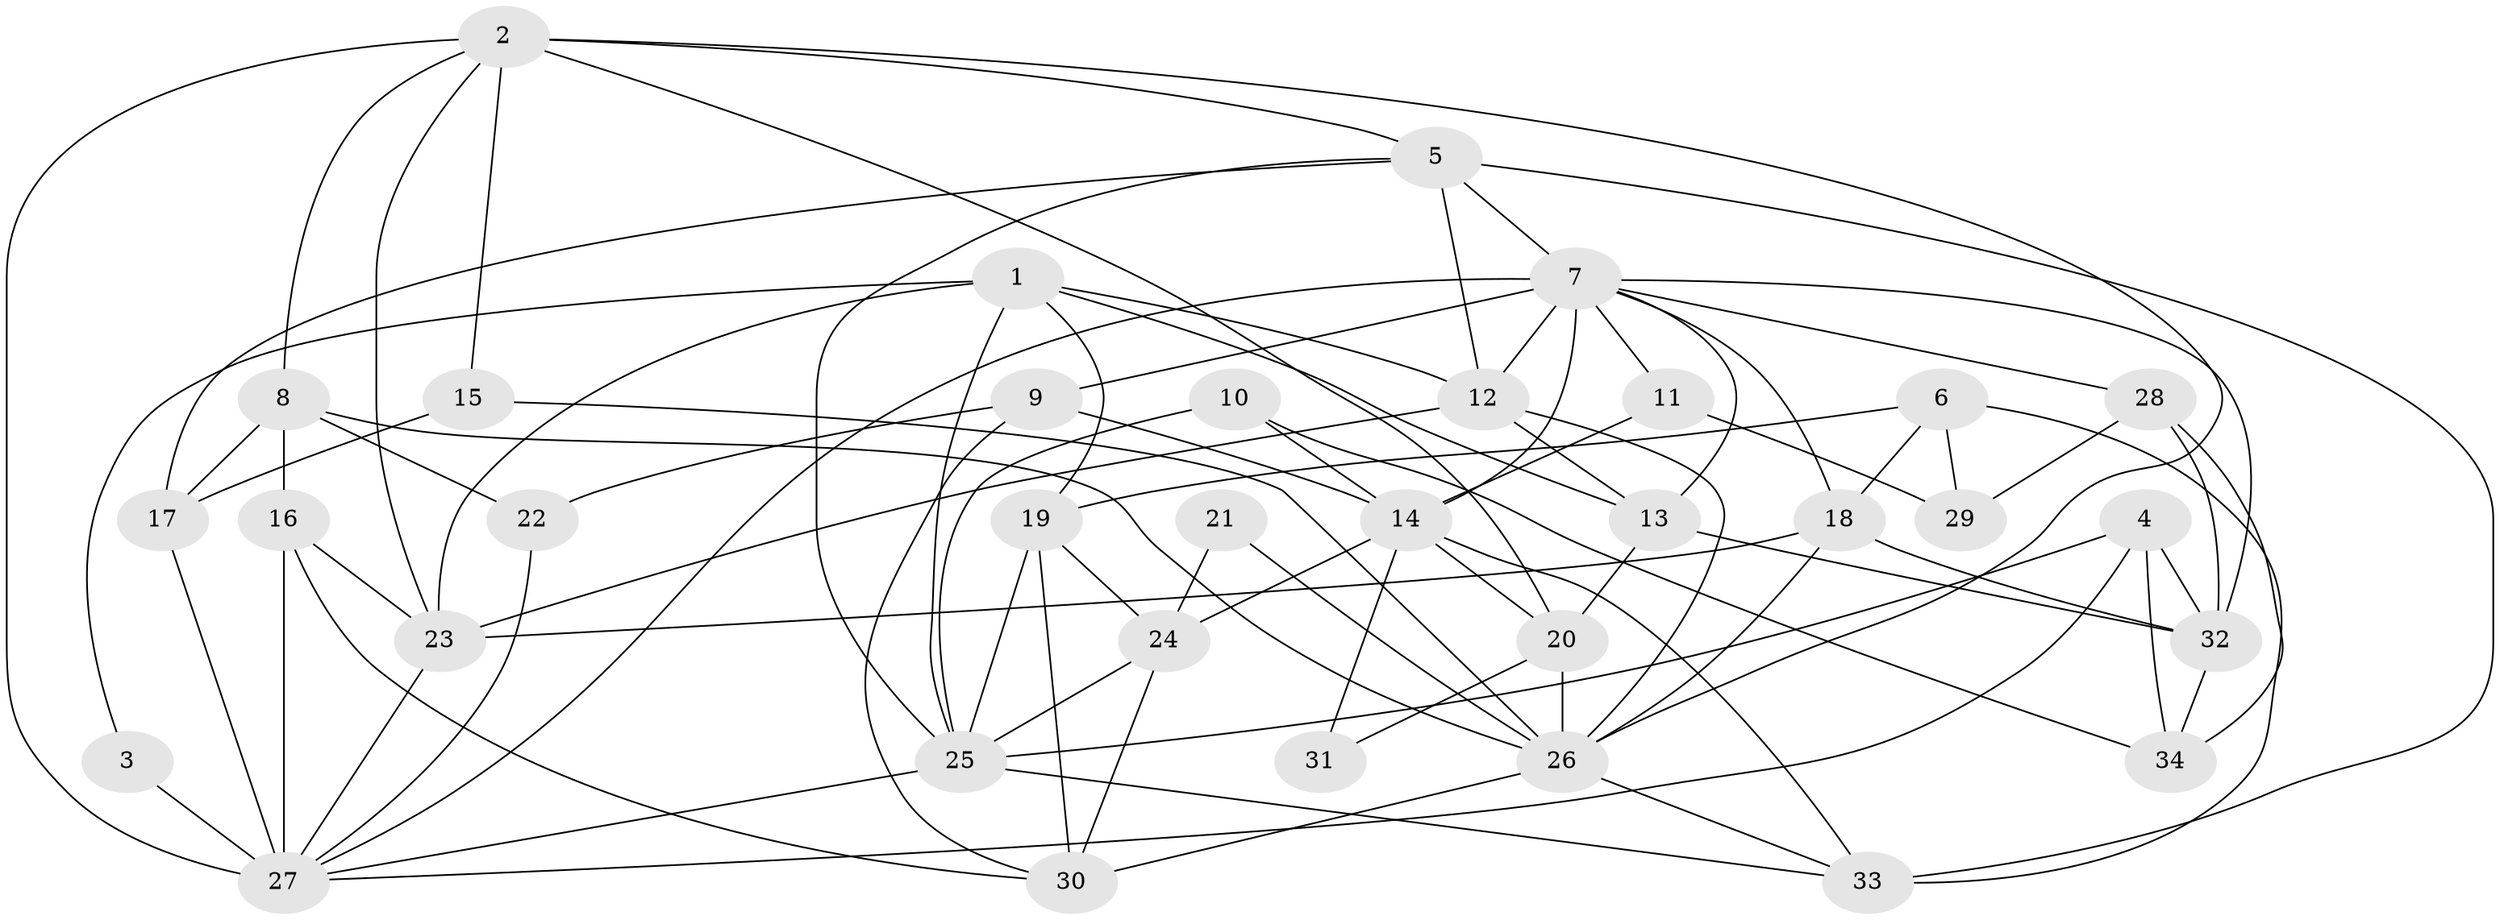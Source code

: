// original degree distribution, {2: 0.11940298507462686, 4: 0.2537313432835821, 5: 0.14925373134328357, 3: 0.31343283582089554, 6: 0.11940298507462686, 7: 0.014925373134328358, 8: 0.029850746268656716}
// Generated by graph-tools (version 1.1) at 2025/37/03/04/25 23:37:10]
// undirected, 34 vertices, 85 edges
graph export_dot {
  node [color=gray90,style=filled];
  1;
  2;
  3;
  4;
  5;
  6;
  7;
  8;
  9;
  10;
  11;
  12;
  13;
  14;
  15;
  16;
  17;
  18;
  19;
  20;
  21;
  22;
  23;
  24;
  25;
  26;
  27;
  28;
  29;
  30;
  31;
  32;
  33;
  34;
  1 -- 3 [weight=1.0];
  1 -- 12 [weight=1.0];
  1 -- 13 [weight=1.0];
  1 -- 19 [weight=1.0];
  1 -- 23 [weight=1.0];
  1 -- 25 [weight=1.0];
  2 -- 5 [weight=1.0];
  2 -- 8 [weight=1.0];
  2 -- 15 [weight=1.0];
  2 -- 20 [weight=1.0];
  2 -- 23 [weight=1.0];
  2 -- 26 [weight=1.0];
  2 -- 27 [weight=1.0];
  3 -- 27 [weight=3.0];
  4 -- 25 [weight=1.0];
  4 -- 27 [weight=1.0];
  4 -- 32 [weight=1.0];
  4 -- 34 [weight=1.0];
  5 -- 7 [weight=1.0];
  5 -- 12 [weight=1.0];
  5 -- 17 [weight=1.0];
  5 -- 25 [weight=1.0];
  5 -- 33 [weight=1.0];
  6 -- 18 [weight=1.0];
  6 -- 19 [weight=1.0];
  6 -- 29 [weight=1.0];
  6 -- 33 [weight=1.0];
  7 -- 9 [weight=2.0];
  7 -- 11 [weight=1.0];
  7 -- 12 [weight=1.0];
  7 -- 13 [weight=1.0];
  7 -- 14 [weight=2.0];
  7 -- 18 [weight=1.0];
  7 -- 27 [weight=1.0];
  7 -- 28 [weight=2.0];
  7 -- 32 [weight=1.0];
  8 -- 16 [weight=1.0];
  8 -- 17 [weight=1.0];
  8 -- 22 [weight=1.0];
  8 -- 26 [weight=1.0];
  9 -- 14 [weight=1.0];
  9 -- 22 [weight=1.0];
  9 -- 30 [weight=1.0];
  10 -- 14 [weight=1.0];
  10 -- 25 [weight=1.0];
  10 -- 34 [weight=1.0];
  11 -- 14 [weight=1.0];
  11 -- 29 [weight=1.0];
  12 -- 13 [weight=1.0];
  12 -- 23 [weight=1.0];
  12 -- 26 [weight=1.0];
  13 -- 20 [weight=2.0];
  13 -- 32 [weight=2.0];
  14 -- 20 [weight=1.0];
  14 -- 24 [weight=2.0];
  14 -- 31 [weight=2.0];
  14 -- 33 [weight=1.0];
  15 -- 17 [weight=1.0];
  15 -- 26 [weight=2.0];
  16 -- 23 [weight=1.0];
  16 -- 27 [weight=1.0];
  16 -- 30 [weight=1.0];
  17 -- 27 [weight=1.0];
  18 -- 23 [weight=1.0];
  18 -- 26 [weight=2.0];
  18 -- 32 [weight=1.0];
  19 -- 24 [weight=1.0];
  19 -- 25 [weight=1.0];
  19 -- 30 [weight=1.0];
  20 -- 26 [weight=1.0];
  20 -- 31 [weight=1.0];
  21 -- 24 [weight=1.0];
  21 -- 26 [weight=1.0];
  22 -- 27 [weight=1.0];
  23 -- 27 [weight=1.0];
  24 -- 25 [weight=1.0];
  24 -- 30 [weight=1.0];
  25 -- 27 [weight=1.0];
  25 -- 33 [weight=1.0];
  26 -- 30 [weight=1.0];
  26 -- 33 [weight=1.0];
  28 -- 29 [weight=1.0];
  28 -- 32 [weight=2.0];
  28 -- 34 [weight=1.0];
  32 -- 34 [weight=1.0];
}

